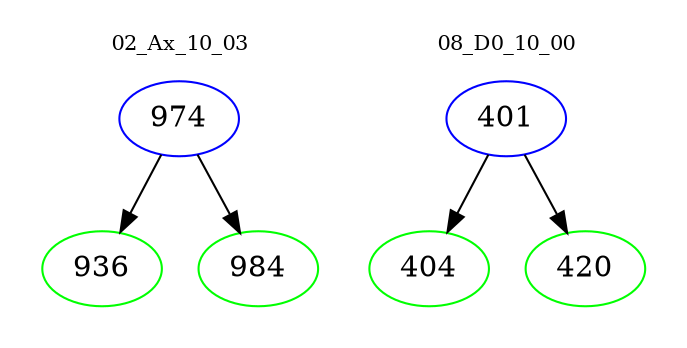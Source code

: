 digraph{
subgraph cluster_0 {
color = white
label = "02_Ax_10_03";
fontsize=10;
T0_974 [label="974", color="blue"]
T0_974 -> T0_936 [color="black"]
T0_936 [label="936", color="green"]
T0_974 -> T0_984 [color="black"]
T0_984 [label="984", color="green"]
}
subgraph cluster_1 {
color = white
label = "08_D0_10_00";
fontsize=10;
T1_401 [label="401", color="blue"]
T1_401 -> T1_404 [color="black"]
T1_404 [label="404", color="green"]
T1_401 -> T1_420 [color="black"]
T1_420 [label="420", color="green"]
}
}
